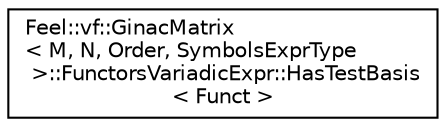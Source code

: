 digraph "Graphical Class Hierarchy"
{
 // LATEX_PDF_SIZE
  edge [fontname="Helvetica",fontsize="10",labelfontname="Helvetica",labelfontsize="10"];
  node [fontname="Helvetica",fontsize="10",shape=record];
  rankdir="LR";
  Node0 [label="Feel::vf::GinacMatrix\l\< M, N, Order, SymbolsExprType\l \>::FunctorsVariadicExpr::HasTestBasis\l\< Funct \>",height=0.2,width=0.4,color="black", fillcolor="white", style="filled",URL="$structFeel_1_1vf_1_1GinacMatrix_1_1FunctorsVariadicExpr_1_1HasTestBasis.html",tooltip=" "];
}

